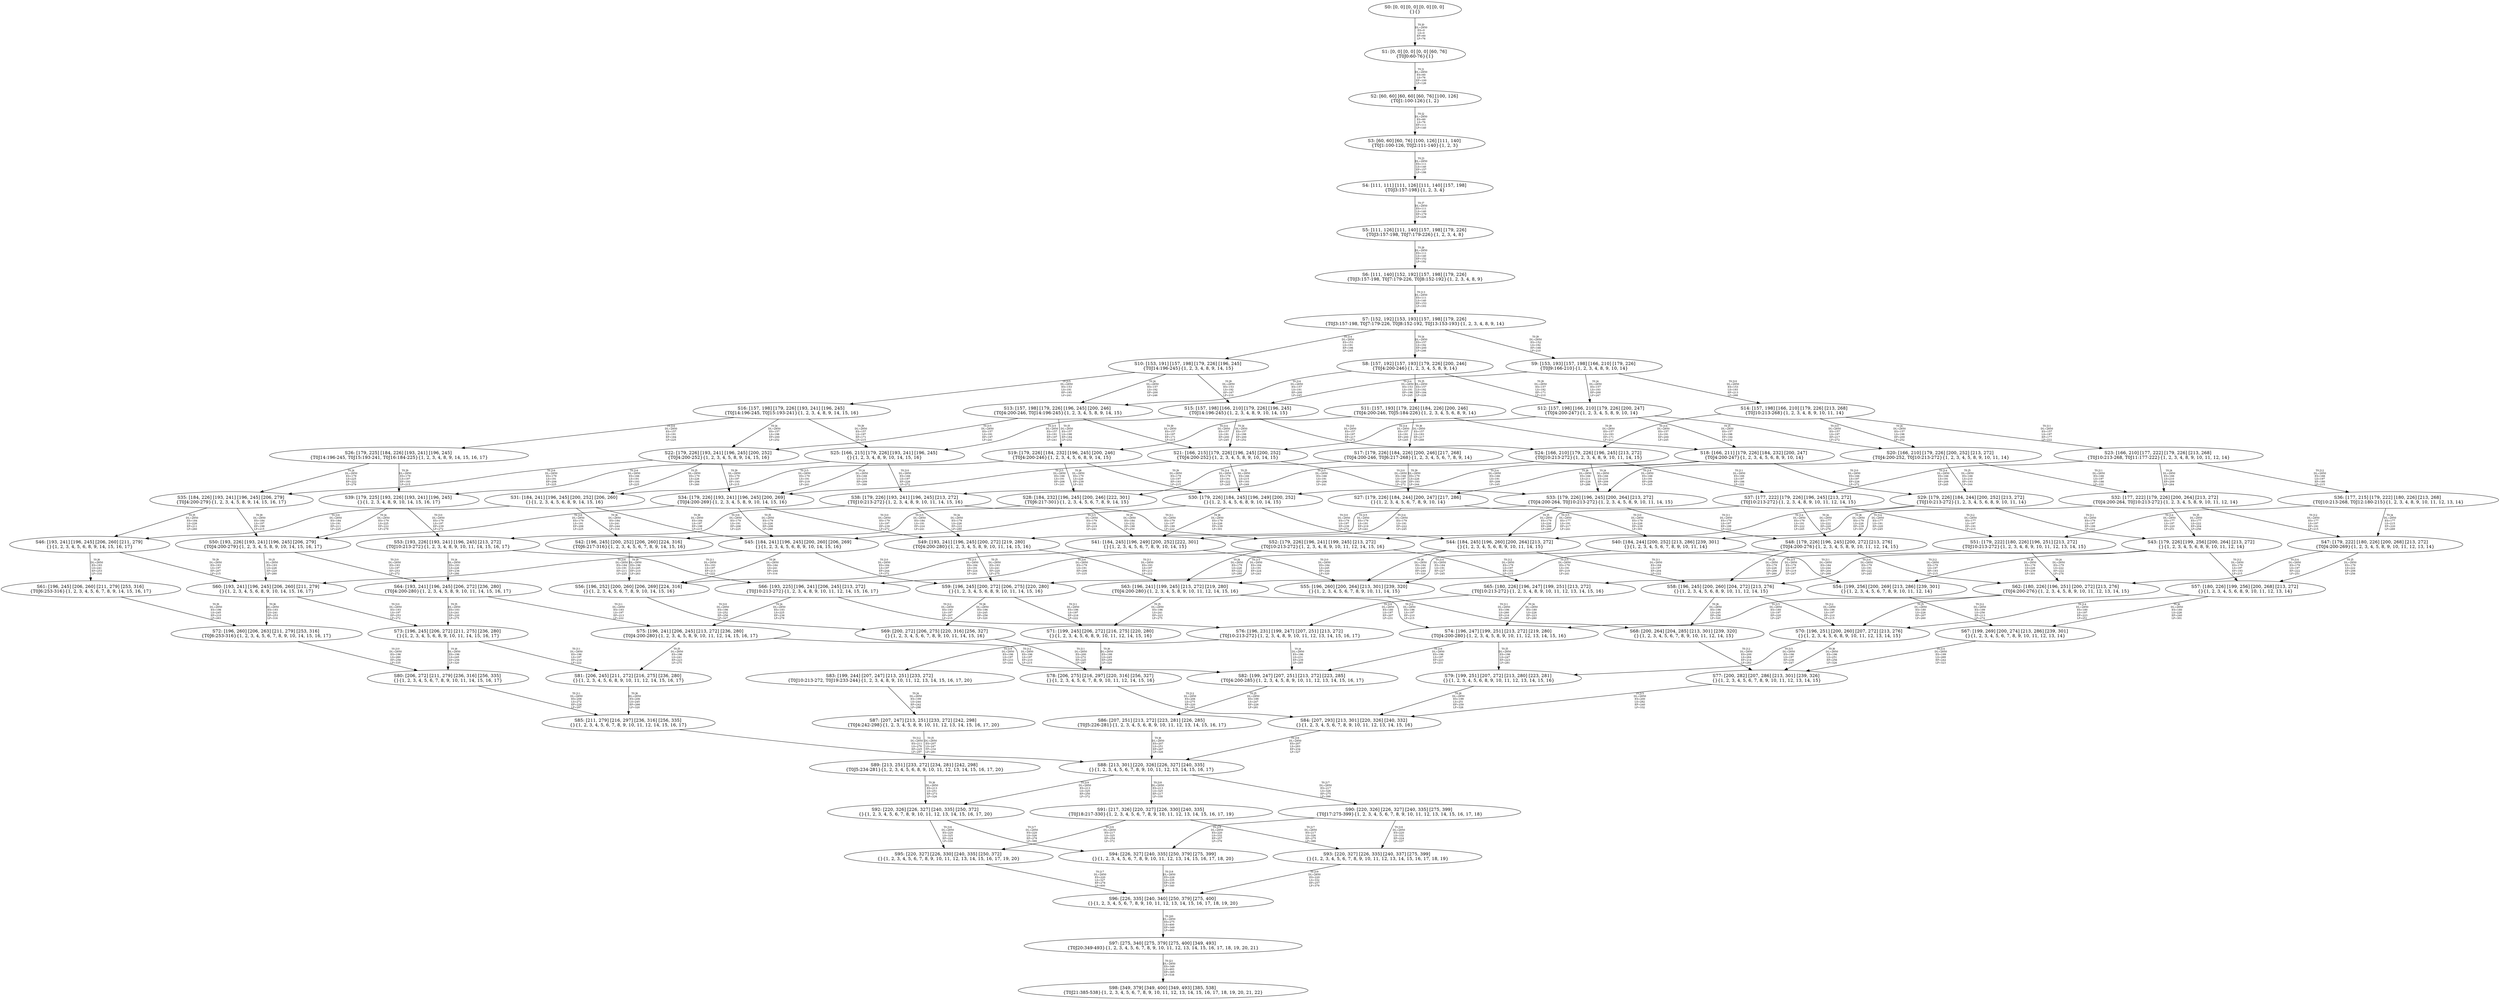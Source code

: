 digraph {
	S0[label="S0: [0, 0] [0, 0] [0, 0] [0, 0] \n{}{}"];
	S1[label="S1: [0, 0] [0, 0] [0, 0] [60, 76] \n{T0J0:60-76}{1}"];
	S2[label="S2: [60, 60] [60, 60] [60, 76] [100, 126] \n{T0J1:100-126}{1, 2}"];
	S3[label="S3: [60, 60] [60, 76] [100, 126] [111, 140] \n{T0J1:100-126, T0J2:111-140}{1, 2, 3}"];
	S4[label="S4: [111, 111] [111, 126] [111, 140] [157, 198] \n{T0J3:157-198}{1, 2, 3, 4}"];
	S5[label="S5: [111, 126] [111, 140] [157, 198] [179, 226] \n{T0J3:157-198, T0J7:179-226}{1, 2, 3, 4, 8}"];
	S6[label="S6: [111, 140] [152, 192] [157, 198] [179, 226] \n{T0J3:157-198, T0J7:179-226, T0J8:152-192}{1, 2, 3, 4, 8, 9}"];
	S7[label="S7: [152, 192] [153, 193] [157, 198] [179, 226] \n{T0J3:157-198, T0J7:179-226, T0J8:152-192, T0J13:153-193}{1, 2, 3, 4, 8, 9, 14}"];
	S8[label="S8: [157, 192] [157, 193] [179, 226] [200, 246] \n{T0J4:200-246}{1, 2, 3, 4, 5, 8, 9, 14}"];
	S9[label="S9: [153, 193] [157, 198] [166, 210] [179, 226] \n{T0J9:166-210}{1, 2, 3, 4, 8, 9, 10, 14}"];
	S10[label="S10: [153, 191] [157, 198] [179, 226] [196, 245] \n{T0J14:196-245}{1, 2, 3, 4, 8, 9, 14, 15}"];
	S11[label="S11: [157, 193] [179, 226] [184, 226] [200, 246] \n{T0J4:200-246, T0J5:184-226}{1, 2, 3, 4, 5, 6, 8, 9, 14}"];
	S12[label="S12: [157, 198] [166, 210] [179, 226] [200, 247] \n{T0J4:200-247}{1, 2, 3, 4, 5, 8, 9, 10, 14}"];
	S13[label="S13: [157, 198] [179, 226] [196, 245] [200, 246] \n{T0J4:200-246, T0J14:196-245}{1, 2, 3, 4, 5, 8, 9, 14, 15}"];
	S14[label="S14: [157, 198] [166, 210] [179, 226] [213, 268] \n{T0J10:213-268}{1, 2, 3, 4, 8, 9, 10, 11, 14}"];
	S15[label="S15: [157, 198] [166, 210] [179, 226] [196, 245] \n{T0J14:196-245}{1, 2, 3, 4, 8, 9, 10, 14, 15}"];
	S16[label="S16: [157, 198] [179, 226] [193, 241] [196, 245] \n{T0J14:196-245, T0J15:193-241}{1, 2, 3, 4, 8, 9, 14, 15, 16}"];
	S17[label="S17: [179, 226] [184, 226] [200, 246] [217, 268] \n{T0J4:200-246, T0J6:217-268}{1, 2, 3, 4, 5, 6, 7, 8, 9, 14}"];
	S18[label="S18: [166, 211] [179, 226] [184, 232] [200, 247] \n{T0J4:200-247}{1, 2, 3, 4, 5, 6, 8, 9, 10, 14}"];
	S19[label="S19: [179, 226] [184, 232] [196, 245] [200, 246] \n{T0J4:200-246}{1, 2, 3, 4, 5, 6, 8, 9, 14, 15}"];
	S20[label="S20: [166, 210] [179, 226] [200, 252] [213, 272] \n{T0J4:200-252, T0J10:213-272}{1, 2, 3, 4, 5, 8, 9, 10, 11, 14}"];
	S21[label="S21: [166, 215] [179, 226] [196, 245] [200, 252] \n{T0J4:200-252}{1, 2, 3, 4, 5, 8, 9, 10, 14, 15}"];
	S22[label="S22: [179, 226] [193, 241] [196, 245] [200, 252] \n{T0J4:200-252}{1, 2, 3, 4, 5, 8, 9, 14, 15, 16}"];
	S23[label="S23: [166, 210] [177, 222] [179, 226] [213, 268] \n{T0J10:213-268, T0J11:177-222}{1, 2, 3, 4, 8, 9, 10, 11, 12, 14}"];
	S24[label="S24: [166, 210] [179, 226] [196, 245] [213, 272] \n{T0J10:213-272}{1, 2, 3, 4, 8, 9, 10, 11, 14, 15}"];
	S25[label="S25: [166, 215] [179, 226] [193, 241] [196, 245] \n{}{1, 2, 3, 4, 8, 9, 10, 14, 15, 16}"];
	S26[label="S26: [179, 225] [184, 226] [193, 241] [196, 245] \n{T0J14:196-245, T0J15:193-241, T0J16:184-225}{1, 2, 3, 4, 8, 9, 14, 15, 16, 17}"];
	S27[label="S27: [179, 226] [184, 244] [200, 247] [217, 286] \n{}{1, 2, 3, 4, 5, 6, 7, 8, 9, 10, 14}"];
	S28[label="S28: [184, 232] [196, 245] [200, 246] [222, 301] \n{T0J6:217-301}{1, 2, 3, 4, 5, 6, 7, 8, 9, 14, 15}"];
	S29[label="S29: [179, 226] [184, 244] [200, 252] [213, 272] \n{T0J10:213-272}{1, 2, 3, 4, 5, 6, 8, 9, 10, 11, 14}"];
	S30[label="S30: [179, 226] [184, 245] [196, 249] [200, 252] \n{}{1, 2, 3, 4, 5, 6, 8, 9, 10, 14, 15}"];
	S31[label="S31: [184, 241] [196, 245] [200, 252] [206, 260] \n{}{1, 2, 3, 4, 5, 6, 8, 9, 14, 15, 16}"];
	S32[label="S32: [177, 222] [179, 226] [200, 264] [213, 272] \n{T0J4:200-264, T0J10:213-272}{1, 2, 3, 4, 5, 8, 9, 10, 11, 12, 14}"];
	S33[label="S33: [179, 226] [196, 245] [200, 264] [213, 272] \n{T0J4:200-264, T0J10:213-272}{1, 2, 3, 4, 5, 8, 9, 10, 11, 14, 15}"];
	S34[label="S34: [179, 226] [193, 241] [196, 245] [200, 269] \n{T0J4:200-269}{1, 2, 3, 4, 5, 8, 9, 10, 14, 15, 16}"];
	S35[label="S35: [184, 226] [193, 241] [196, 245] [206, 279] \n{T0J4:200-279}{1, 2, 3, 4, 5, 8, 9, 14, 15, 16, 17}"];
	S36[label="S36: [177, 215] [179, 222] [180, 226] [213, 268] \n{T0J10:213-268, T0J12:180-215}{1, 2, 3, 4, 8, 9, 10, 11, 12, 13, 14}"];
	S37[label="S37: [177, 222] [179, 226] [196, 245] [213, 272] \n{T0J10:213-272}{1, 2, 3, 4, 8, 9, 10, 11, 12, 14, 15}"];
	S38[label="S38: [179, 226] [193, 241] [196, 245] [213, 272] \n{T0J10:213-272}{1, 2, 3, 4, 8, 9, 10, 11, 14, 15, 16}"];
	S39[label="S39: [179, 225] [193, 226] [193, 241] [196, 245] \n{}{1, 2, 3, 4, 8, 9, 10, 14, 15, 16, 17}"];
	S40[label="S40: [184, 244] [200, 252] [213, 286] [239, 301] \n{}{1, 2, 3, 4, 5, 6, 7, 8, 9, 10, 11, 14}"];
	S41[label="S41: [184, 245] [196, 249] [200, 252] [222, 301] \n{}{1, 2, 3, 4, 5, 6, 7, 8, 9, 10, 14, 15}"];
	S42[label="S42: [196, 245] [200, 252] [206, 260] [224, 316] \n{T0J6:217-316}{1, 2, 3, 4, 5, 6, 7, 8, 9, 14, 15, 16}"];
	S43[label="S43: [179, 226] [199, 256] [200, 264] [213, 272] \n{}{1, 2, 3, 4, 5, 6, 8, 9, 10, 11, 12, 14}"];
	S44[label="S44: [184, 245] [196, 260] [200, 264] [213, 272] \n{}{1, 2, 3, 4, 5, 6, 8, 9, 10, 11, 14, 15}"];
	S45[label="S45: [184, 241] [196, 245] [200, 260] [206, 269] \n{}{1, 2, 3, 4, 5, 6, 8, 9, 10, 14, 15, 16}"];
	S46[label="S46: [193, 241] [196, 245] [206, 260] [211, 279] \n{}{1, 2, 3, 4, 5, 6, 8, 9, 14, 15, 16, 17}"];
	S47[label="S47: [179, 222] [180, 226] [200, 268] [213, 272] \n{T0J4:200-269}{1, 2, 3, 4, 5, 8, 9, 10, 11, 12, 13, 14}"];
	S48[label="S48: [179, 226] [196, 245] [200, 272] [213, 276] \n{T0J4:200-276}{1, 2, 3, 4, 5, 8, 9, 10, 11, 12, 14, 15}"];
	S49[label="S49: [193, 241] [196, 245] [200, 272] [219, 280] \n{T0J4:200-280}{1, 2, 3, 4, 5, 8, 9, 10, 11, 14, 15, 16}"];
	S50[label="S50: [193, 226] [193, 241] [196, 245] [206, 279] \n{T0J4:200-279}{1, 2, 3, 4, 5, 8, 9, 10, 14, 15, 16, 17}"];
	S51[label="S51: [179, 222] [180, 226] [196, 251] [213, 272] \n{T0J10:213-272}{1, 2, 3, 4, 8, 9, 10, 11, 12, 13, 14, 15}"];
	S52[label="S52: [179, 226] [196, 241] [199, 245] [213, 272] \n{T0J10:213-272}{1, 2, 3, 4, 8, 9, 10, 11, 12, 14, 15, 16}"];
	S53[label="S53: [193, 226] [193, 241] [196, 245] [213, 272] \n{T0J10:213-272}{1, 2, 3, 4, 8, 9, 10, 11, 14, 15, 16, 17}"];
	S54[label="S54: [199, 256] [200, 269] [213, 286] [239, 301] \n{}{1, 2, 3, 4, 5, 6, 7, 8, 9, 10, 11, 12, 14}"];
	S55[label="S55: [196, 260] [200, 264] [213, 301] [239, 320] \n{}{1, 2, 3, 4, 5, 6, 7, 8, 9, 10, 11, 14, 15}"];
	S56[label="S56: [196, 252] [200, 260] [206, 269] [224, 316] \n{}{1, 2, 3, 4, 5, 6, 7, 8, 9, 10, 14, 15, 16}"];
	S57[label="S57: [180, 226] [199, 256] [200, 268] [213, 272] \n{}{1, 2, 3, 4, 5, 6, 8, 9, 10, 11, 12, 13, 14}"];
	S58[label="S58: [196, 245] [200, 260] [204, 272] [213, 276] \n{}{1, 2, 3, 4, 5, 6, 8, 9, 10, 11, 12, 14, 15}"];
	S59[label="S59: [196, 245] [200, 272] [206, 275] [220, 280] \n{}{1, 2, 3, 4, 5, 6, 8, 9, 10, 11, 14, 15, 16}"];
	S60[label="S60: [193, 241] [196, 245] [206, 260] [211, 279] \n{}{1, 2, 3, 4, 5, 6, 8, 9, 10, 14, 15, 16, 17}"];
	S61[label="S61: [196, 245] [206, 260] [211, 279] [253, 316] \n{T0J6:253-316}{1, 2, 3, 4, 5, 6, 7, 8, 9, 14, 15, 16, 17}"];
	S62[label="S62: [180, 226] [196, 251] [200, 272] [213, 276] \n{T0J4:200-276}{1, 2, 3, 4, 5, 8, 9, 10, 11, 12, 13, 14, 15}"];
	S63[label="S63: [196, 241] [199, 245] [213, 272] [219, 280] \n{T0J4:200-280}{1, 2, 3, 4, 5, 8, 9, 10, 11, 12, 14, 15, 16}"];
	S64[label="S64: [193, 241] [196, 245] [206, 272] [236, 280] \n{T0J4:200-280}{1, 2, 3, 4, 5, 8, 9, 10, 11, 14, 15, 16, 17}"];
	S65[label="S65: [180, 226] [196, 247] [199, 251] [213, 272] \n{T0J10:213-272}{1, 2, 3, 4, 8, 9, 10, 11, 12, 13, 14, 15, 16}"];
	S66[label="S66: [193, 225] [196, 241] [206, 245] [213, 272] \n{T0J10:213-272}{1, 2, 3, 4, 8, 9, 10, 11, 12, 14, 15, 16, 17}"];
	S67[label="S67: [199, 269] [200, 274] [213, 286] [239, 301] \n{}{1, 2, 3, 4, 5, 6, 7, 8, 9, 10, 11, 12, 13, 14}"];
	S68[label="S68: [200, 264] [204, 285] [213, 301] [239, 320] \n{}{1, 2, 3, 4, 5, 6, 7, 8, 9, 10, 11, 12, 14, 15}"];
	S69[label="S69: [200, 272] [206, 275] [220, 316] [256, 327] \n{}{1, 2, 3, 4, 5, 6, 7, 8, 9, 10, 11, 14, 15, 16}"];
	S70[label="S70: [196, 251] [200, 260] [207, 272] [213, 276] \n{}{1, 2, 3, 4, 5, 6, 8, 9, 10, 11, 12, 13, 14, 15}"];
	S71[label="S71: [199, 245] [206, 272] [216, 275] [220, 280] \n{}{1, 2, 3, 4, 5, 6, 8, 9, 10, 11, 12, 14, 15, 16}"];
	S72[label="S72: [196, 260] [206, 263] [211, 279] [253, 316] \n{T0J6:253-316}{1, 2, 3, 4, 5, 6, 7, 8, 9, 10, 14, 15, 16, 17}"];
	S73[label="S73: [196, 245] [206, 272] [211, 275] [236, 280] \n{}{1, 2, 3, 4, 5, 6, 8, 9, 10, 11, 14, 15, 16, 17}"];
	S74[label="S74: [196, 247] [199, 251] [213, 272] [219, 280] \n{T0J4:200-280}{1, 2, 3, 4, 5, 8, 9, 10, 11, 12, 13, 14, 15, 16}"];
	S75[label="S75: [196, 241] [206, 245] [213, 272] [236, 280] \n{T0J4:200-280}{1, 2, 3, 4, 5, 8, 9, 10, 11, 12, 14, 15, 16, 17}"];
	S76[label="S76: [196, 231] [199, 247] [207, 251] [213, 272] \n{T0J10:213-272}{1, 2, 3, 4, 8, 9, 10, 11, 12, 13, 14, 15, 16, 17}"];
	S77[label="S77: [200, 282] [207, 286] [213, 301] [239, 326] \n{}{1, 2, 3, 4, 5, 6, 7, 8, 9, 10, 11, 12, 13, 14, 15}"];
	S78[label="S78: [206, 275] [216, 297] [220, 316] [256, 327] \n{}{1, 2, 3, 4, 5, 6, 7, 8, 9, 10, 11, 12, 14, 15, 16}"];
	S79[label="S79: [199, 251] [207, 272] [213, 280] [223, 281] \n{}{1, 2, 3, 4, 5, 6, 8, 9, 10, 11, 12, 13, 14, 15, 16}"];
	S80[label="S80: [206, 272] [211, 279] [236, 316] [256, 335] \n{}{1, 2, 3, 4, 5, 6, 7, 8, 9, 10, 11, 14, 15, 16, 17}"];
	S81[label="S81: [206, 245] [211, 272] [216, 275] [236, 280] \n{}{1, 2, 3, 4, 5, 6, 8, 9, 10, 11, 12, 14, 15, 16, 17}"];
	S82[label="S82: [199, 247] [207, 251] [213, 272] [223, 285] \n{T0J4:200-285}{1, 2, 3, 4, 5, 8, 9, 10, 11, 12, 13, 14, 15, 16, 17}"];
	S83[label="S83: [199, 244] [207, 247] [213, 251] [233, 272] \n{T0J10:213-272, T0J19:233-244}{1, 2, 3, 4, 8, 9, 10, 11, 12, 13, 14, 15, 16, 17, 20}"];
	S84[label="S84: [207, 293] [213, 301] [220, 326] [240, 332] \n{}{1, 2, 3, 4, 5, 6, 7, 8, 9, 10, 11, 12, 13, 14, 15, 16}"];
	S85[label="S85: [211, 279] [216, 297] [236, 316] [256, 335] \n{}{1, 2, 3, 4, 5, 6, 7, 8, 9, 10, 11, 12, 14, 15, 16, 17}"];
	S86[label="S86: [207, 251] [213, 272] [223, 281] [226, 285] \n{T0J5:226-281}{1, 2, 3, 4, 5, 6, 8, 9, 10, 11, 12, 13, 14, 15, 16, 17}"];
	S87[label="S87: [207, 247] [213, 251] [233, 272] [242, 298] \n{T0J4:242-298}{1, 2, 3, 4, 5, 8, 9, 10, 11, 12, 13, 14, 15, 16, 17, 20}"];
	S88[label="S88: [213, 301] [220, 326] [226, 327] [240, 335] \n{}{1, 2, 3, 4, 5, 6, 7, 8, 9, 10, 11, 12, 13, 14, 15, 16, 17}"];
	S89[label="S89: [213, 251] [233, 272] [234, 281] [242, 298] \n{T0J5:234-281}{1, 2, 3, 4, 5, 6, 8, 9, 10, 11, 12, 13, 14, 15, 16, 17, 20}"];
	S90[label="S90: [220, 326] [226, 327] [240, 335] [275, 399] \n{T0J17:275-399}{1, 2, 3, 4, 5, 6, 7, 8, 9, 10, 11, 12, 13, 14, 15, 16, 17, 18}"];
	S91[label="S91: [217, 326] [220, 327] [226, 330] [240, 335] \n{T0J18:217-330}{1, 2, 3, 4, 5, 6, 7, 8, 9, 10, 11, 12, 13, 14, 15, 16, 17, 19}"];
	S92[label="S92: [220, 326] [226, 327] [240, 335] [250, 372] \n{}{1, 2, 3, 4, 5, 6, 7, 8, 9, 10, 11, 12, 13, 14, 15, 16, 17, 20}"];
	S93[label="S93: [220, 327] [226, 335] [240, 337] [275, 399] \n{}{1, 2, 3, 4, 5, 6, 7, 8, 9, 10, 11, 12, 13, 14, 15, 16, 17, 18, 19}"];
	S94[label="S94: [226, 327] [240, 335] [250, 379] [275, 399] \n{}{1, 2, 3, 4, 5, 6, 7, 8, 9, 10, 11, 12, 13, 14, 15, 16, 17, 18, 20}"];
	S95[label="S95: [220, 327] [226, 330] [240, 335] [250, 372] \n{}{1, 2, 3, 4, 5, 6, 7, 8, 9, 10, 11, 12, 13, 14, 15, 16, 17, 19, 20}"];
	S96[label="S96: [226, 335] [240, 340] [250, 379] [275, 400] \n{}{1, 2, 3, 4, 5, 6, 7, 8, 9, 10, 11, 12, 13, 14, 15, 16, 17, 18, 19, 20}"];
	S97[label="S97: [275, 340] [275, 379] [275, 400] [349, 493] \n{T0J20:349-493}{1, 2, 3, 4, 5, 6, 7, 8, 9, 10, 11, 12, 13, 14, 15, 16, 17, 18, 19, 20, 21}"];
	S98[label="S98: [349, 379] [349, 400] [349, 493] [385, 538] \n{T0J21:385-538}{1, 2, 3, 4, 5, 6, 7, 8, 9, 10, 11, 12, 13, 14, 15, 16, 17, 18, 19, 20, 21, 22}"];
	S0 -> S1[label="T0 J0\nDL=2850\nES=0\nLS=0\nEF=60\nLF=76",fontsize=8];
	S1 -> S2[label="T0 J1\nDL=2850\nES=60\nLS=76\nEF=100\nLF=126",fontsize=8];
	S2 -> S3[label="T0 J2\nDL=2850\nES=60\nLS=76\nEF=111\nLF=140",fontsize=8];
	S3 -> S4[label="T0 J3\nDL=2850\nES=111\nLS=140\nEF=157\nLF=198",fontsize=8];
	S4 -> S5[label="T0 J7\nDL=2850\nES=111\nLS=140\nEF=179\nLF=226",fontsize=8];
	S5 -> S6[label="T0 J8\nDL=2850\nES=111\nLS=140\nEF=152\nLF=192",fontsize=8];
	S6 -> S7[label="T0 J13\nDL=2850\nES=111\nLS=140\nEF=153\nLF=193",fontsize=8];
	S7 -> S8[label="T0 J4\nDL=2850\nES=157\nLS=192\nEF=200\nLF=246",fontsize=8];
	S7 -> S9[label="T0 J9\nDL=2850\nES=152\nLS=192\nEF=166\nLF=210",fontsize=8];
	S7 -> S10[label="T0 J14\nDL=2850\nES=153\nLS=191\nEF=196\nLF=245",fontsize=8];
	S8 -> S11[label="T0 J5\nDL=2850\nES=157\nLS=192\nEF=184\nLF=226",fontsize=8];
	S8 -> S12[label="T0 J9\nDL=2850\nES=157\nLS=192\nEF=171\nLF=210",fontsize=8];
	S8 -> S13[label="T0 J14\nDL=2850\nES=157\nLS=191\nEF=200\nLF=245",fontsize=8];
	S9 -> S12[label="T0 J4\nDL=2850\nES=157\nLS=193\nEF=200\nLF=247",fontsize=8];
	S9 -> S14[label="T0 J10\nDL=2850\nES=153\nLS=193\nEF=213\nLF=268",fontsize=8];
	S9 -> S15[label="T0 J14\nDL=2850\nES=153\nLS=191\nEF=196\nLF=245",fontsize=8];
	S10 -> S13[label="T0 J4\nDL=2850\nES=157\nLS=192\nEF=200\nLF=246",fontsize=8];
	S10 -> S15[label="T0 J9\nDL=2850\nES=153\nLS=192\nEF=167\nLF=210",fontsize=8];
	S10 -> S16[label="T0 J15\nDL=2850\nES=153\nLS=191\nEF=193\nLF=241",fontsize=8];
	S11 -> S17[label="T0 J6\nDL=2850\nES=157\nLS=193\nEF=217\nLF=268",fontsize=8];
	S11 -> S18[label="T0 J9\nDL=2850\nES=157\nLS=193\nEF=171\nLF=211",fontsize=8];
	S11 -> S19[label="T0 J14\nDL=2850\nES=157\nLS=191\nEF=200\nLF=245",fontsize=8];
	S12 -> S18[label="T0 J5\nDL=2850\nES=157\nLS=198\nEF=184\nLF=232",fontsize=8];
	S12 -> S20[label="T0 J10\nDL=2850\nES=157\nLS=197\nEF=217\nLF=272",fontsize=8];
	S12 -> S21[label="T0 J14\nDL=2850\nES=157\nLS=191\nEF=200\nLF=245",fontsize=8];
	S13 -> S19[label="T0 J5\nDL=2850\nES=157\nLS=198\nEF=184\nLF=232",fontsize=8];
	S13 -> S21[label="T0 J9\nDL=2850\nES=157\nLS=197\nEF=171\nLF=215",fontsize=8];
	S13 -> S22[label="T0 J15\nDL=2850\nES=157\nLS=191\nEF=197\nLF=241",fontsize=8];
	S14 -> S20[label="T0 J4\nDL=2850\nES=157\nLS=198\nEF=200\nLF=252",fontsize=8];
	S14 -> S23[label="T0 J11\nDL=2850\nES=157\nLS=197\nEF=177\nLF=222",fontsize=8];
	S14 -> S24[label="T0 J14\nDL=2850\nES=157\nLS=191\nEF=200\nLF=245",fontsize=8];
	S15 -> S21[label="T0 J4\nDL=2850\nES=157\nLS=198\nEF=200\nLF=252",fontsize=8];
	S15 -> S24[label="T0 J10\nDL=2850\nES=157\nLS=197\nEF=217\nLF=272",fontsize=8];
	S15 -> S25[label="T0 J15\nDL=2850\nES=157\nLS=191\nEF=197\nLF=241",fontsize=8];
	S16 -> S22[label="T0 J4\nDL=2850\nES=157\nLS=198\nEF=200\nLF=252",fontsize=8];
	S16 -> S25[label="T0 J9\nDL=2850\nES=157\nLS=197\nEF=171\nLF=215",fontsize=8];
	S16 -> S26[label="T0 J16\nDL=2850\nES=157\nLS=191\nEF=184\nLF=225",fontsize=8];
	S17 -> S27[label="T0 J9\nDL=2850\nES=179\nLS=226\nEF=193\nLF=244",fontsize=8];
	S17 -> S28[label="T0 J14\nDL=2850\nES=179\nLS=191\nEF=222\nLF=245",fontsize=8];
	S18 -> S27[label="T0 J6\nDL=2850\nES=166\nLS=211\nEF=226\nLF=286",fontsize=8];
	S18 -> S29[label="T0 J10\nDL=2850\nES=166\nLS=197\nEF=226\nLF=272",fontsize=8];
	S18 -> S30[label="T0 J14\nDL=2850\nES=166\nLS=191\nEF=209\nLF=245",fontsize=8];
	S19 -> S28[label="T0 J6\nDL=2850\nES=179\nLS=226\nEF=239\nLF=301",fontsize=8];
	S19 -> S30[label="T0 J9\nDL=2850\nES=179\nLS=197\nEF=193\nLF=215",fontsize=8];
	S19 -> S31[label="T0 J15\nDL=2850\nES=179\nLS=191\nEF=219\nLF=241",fontsize=8];
	S20 -> S29[label="T0 J5\nDL=2850\nES=166\nLS=210\nEF=193\nLF=244",fontsize=8];
	S20 -> S32[label="T0 J11\nDL=2850\nES=166\nLS=197\nEF=186\nLF=222",fontsize=8];
	S20 -> S33[label="T0 J14\nDL=2850\nES=166\nLS=191\nEF=209\nLF=245",fontsize=8];
	S21 -> S30[label="T0 J5\nDL=2850\nES=166\nLS=215\nEF=193\nLF=249",fontsize=8];
	S21 -> S33[label="T0 J10\nDL=2850\nES=166\nLS=197\nEF=226\nLF=272",fontsize=8];
	S21 -> S34[label="T0 J15\nDL=2850\nES=166\nLS=191\nEF=206\nLF=241",fontsize=8];
	S22 -> S31[label="T0 J5\nDL=2850\nES=179\nLS=226\nEF=206\nLF=260",fontsize=8];
	S22 -> S34[label="T0 J9\nDL=2850\nES=179\nLS=197\nEF=193\nLF=215",fontsize=8];
	S22 -> S35[label="T0 J16\nDL=2850\nES=179\nLS=191\nEF=206\nLF=225",fontsize=8];
	S23 -> S32[label="T0 J4\nDL=2850\nES=166\nLS=210\nEF=209\nLF=264",fontsize=8];
	S23 -> S36[label="T0 J12\nDL=2850\nES=166\nLS=197\nEF=180\nLF=215",fontsize=8];
	S23 -> S37[label="T0 J14\nDL=2850\nES=166\nLS=191\nEF=209\nLF=245",fontsize=8];
	S24 -> S33[label="T0 J4\nDL=2850\nES=166\nLS=210\nEF=209\nLF=264",fontsize=8];
	S24 -> S37[label="T0 J11\nDL=2850\nES=166\nLS=197\nEF=186\nLF=222",fontsize=8];
	S24 -> S38[label="T0 J15\nDL=2850\nES=166\nLS=191\nEF=206\nLF=241",fontsize=8];
	S25 -> S34[label="T0 J4\nDL=2850\nES=166\nLS=215\nEF=209\nLF=269",fontsize=8];
	S25 -> S38[label="T0 J10\nDL=2850\nES=166\nLS=197\nEF=226\nLF=272",fontsize=8];
	S25 -> S39[label="T0 J16\nDL=2850\nES=166\nLS=191\nEF=193\nLF=225",fontsize=8];
	S26 -> S35[label="T0 J4\nDL=2850\nES=179\nLS=225\nEF=222\nLF=279",fontsize=8];
	S26 -> S39[label="T0 J9\nDL=2850\nES=179\nLS=197\nEF=193\nLF=215",fontsize=8];
	S27 -> S40[label="T0 J10\nDL=2850\nES=179\nLS=226\nEF=239\nLF=301",fontsize=8];
	S27 -> S41[label="T0 J14\nDL=2850\nES=179\nLS=191\nEF=222\nLF=245",fontsize=8];
	S28 -> S41[label="T0 J9\nDL=2850\nES=184\nLS=232\nEF=198\nLF=250",fontsize=8];
	S28 -> S42[label="T0 J15\nDL=2850\nES=184\nLS=191\nEF=224\nLF=241",fontsize=8];
	S29 -> S40[label="T0 J6\nDL=2850\nES=179\nLS=226\nEF=239\nLF=301",fontsize=8];
	S29 -> S43[label="T0 J11\nDL=2850\nES=179\nLS=197\nEF=199\nLF=222",fontsize=8];
	S29 -> S44[label="T0 J14\nDL=2850\nES=179\nLS=191\nEF=222\nLF=245",fontsize=8];
	S30 -> S41[label="T0 J6\nDL=2850\nES=179\nLS=226\nEF=239\nLF=301",fontsize=8];
	S30 -> S44[label="T0 J10\nDL=2850\nES=179\nLS=197\nEF=239\nLF=272",fontsize=8];
	S30 -> S45[label="T0 J15\nDL=2850\nES=179\nLS=191\nEF=219\nLF=241",fontsize=8];
	S31 -> S42[label="T0 J6\nDL=2850\nES=184\nLS=241\nEF=244\nLF=316",fontsize=8];
	S31 -> S45[label="T0 J9\nDL=2850\nES=184\nLS=197\nEF=198\nLF=215",fontsize=8];
	S31 -> S46[label="T0 J16\nDL=2850\nES=184\nLS=191\nEF=211\nLF=225",fontsize=8];
	S32 -> S43[label="T0 J5\nDL=2850\nES=177\nLS=222\nEF=204\nLF=256",fontsize=8];
	S32 -> S47[label="T0 J12\nDL=2850\nES=177\nLS=197\nEF=191\nLF=215",fontsize=8];
	S32 -> S48[label="T0 J14\nDL=2850\nES=177\nLS=191\nEF=220\nLF=245",fontsize=8];
	S33 -> S44[label="T0 J5\nDL=2850\nES=179\nLS=226\nEF=206\nLF=260",fontsize=8];
	S33 -> S48[label="T0 J11\nDL=2850\nES=179\nLS=197\nEF=199\nLF=222",fontsize=8];
	S33 -> S49[label="T0 J15\nDL=2850\nES=179\nLS=191\nEF=219\nLF=241",fontsize=8];
	S34 -> S45[label="T0 J5\nDL=2850\nES=179\nLS=226\nEF=206\nLF=260",fontsize=8];
	S34 -> S49[label="T0 J10\nDL=2850\nES=179\nLS=197\nEF=239\nLF=272",fontsize=8];
	S34 -> S50[label="T0 J16\nDL=2850\nES=179\nLS=191\nEF=206\nLF=225",fontsize=8];
	S35 -> S46[label="T0 J5\nDL=2850\nES=184\nLS=226\nEF=211\nLF=260",fontsize=8];
	S35 -> S50[label="T0 J9\nDL=2850\nES=184\nLS=197\nEF=198\nLF=215",fontsize=8];
	S36 -> S47[label="T0 J4\nDL=2850\nES=177\nLS=215\nEF=220\nLF=269",fontsize=8];
	S36 -> S51[label="T0 J14\nDL=2850\nES=177\nLS=197\nEF=220\nLF=251",fontsize=8];
	S37 -> S48[label="T0 J4\nDL=2850\nES=177\nLS=222\nEF=220\nLF=276",fontsize=8];
	S37 -> S51[label="T0 J12\nDL=2850\nES=177\nLS=197\nEF=191\nLF=215",fontsize=8];
	S37 -> S52[label="T0 J15\nDL=2850\nES=177\nLS=191\nEF=217\nLF=241",fontsize=8];
	S38 -> S49[label="T0 J4\nDL=2850\nES=179\nLS=226\nEF=222\nLF=280",fontsize=8];
	S38 -> S52[label="T0 J11\nDL=2850\nES=179\nLS=197\nEF=199\nLF=222",fontsize=8];
	S38 -> S53[label="T0 J16\nDL=2850\nES=179\nLS=191\nEF=206\nLF=225",fontsize=8];
	S39 -> S50[label="T0 J4\nDL=2850\nES=179\nLS=225\nEF=222\nLF=279",fontsize=8];
	S39 -> S53[label="T0 J10\nDL=2850\nES=179\nLS=197\nEF=239\nLF=272",fontsize=8];
	S40 -> S54[label="T0 J11\nDL=2850\nES=184\nLS=244\nEF=204\nLF=269",fontsize=8];
	S40 -> S55[label="T0 J14\nDL=2850\nES=184\nLS=191\nEF=227\nLF=245",fontsize=8];
	S41 -> S55[label="T0 J10\nDL=2850\nES=184\nLS=245\nEF=244\nLF=320",fontsize=8];
	S41 -> S56[label="T0 J15\nDL=2850\nES=184\nLS=191\nEF=224\nLF=241",fontsize=8];
	S42 -> S56[label="T0 J9\nDL=2850\nES=196\nLS=245\nEF=210\nLF=263",fontsize=8];
	S43 -> S54[label="T0 J6\nDL=2850\nES=179\nLS=226\nEF=239\nLF=301",fontsize=8];
	S43 -> S57[label="T0 J12\nDL=2850\nES=179\nLS=197\nEF=193\nLF=215",fontsize=8];
	S43 -> S58[label="T0 J14\nDL=2850\nES=179\nLS=191\nEF=222\nLF=245",fontsize=8];
	S44 -> S55[label="T0 J6\nDL=2850\nES=184\nLS=245\nEF=244\nLF=320",fontsize=8];
	S44 -> S58[label="T0 J11\nDL=2850\nES=184\nLS=197\nEF=204\nLF=222",fontsize=8];
	S44 -> S59[label="T0 J15\nDL=2850\nES=184\nLS=191\nEF=224\nLF=241",fontsize=8];
	S45 -> S56[label="T0 J6\nDL=2850\nES=184\nLS=241\nEF=244\nLF=316",fontsize=8];
	S45 -> S59[label="T0 J10\nDL=2850\nES=184\nLS=197\nEF=244\nLF=272",fontsize=8];
	S45 -> S60[label="T0 J16\nDL=2850\nES=184\nLS=191\nEF=211\nLF=225",fontsize=8];
	S46 -> S61[label="T0 J6\nDL=2850\nES=193\nLS=241\nEF=253\nLF=316",fontsize=8];
	S46 -> S60[label="T0 J9\nDL=2850\nES=193\nLS=197\nEF=207\nLF=215",fontsize=8];
	S47 -> S57[label="T0 J5\nDL=2850\nES=179\nLS=222\nEF=206\nLF=256",fontsize=8];
	S47 -> S62[label="T0 J14\nDL=2850\nES=179\nLS=197\nEF=222\nLF=251",fontsize=8];
	S48 -> S58[label="T0 J5\nDL=2850\nES=179\nLS=226\nEF=206\nLF=260",fontsize=8];
	S48 -> S62[label="T0 J12\nDL=2850\nES=179\nLS=197\nEF=193\nLF=215",fontsize=8];
	S48 -> S63[label="T0 J15\nDL=2850\nES=179\nLS=191\nEF=219\nLF=241",fontsize=8];
	S49 -> S59[label="T0 J5\nDL=2850\nES=193\nLS=241\nEF=220\nLF=275",fontsize=8];
	S49 -> S63[label="T0 J11\nDL=2850\nES=193\nLS=197\nEF=213\nLF=222",fontsize=8];
	S50 -> S60[label="T0 J5\nDL=2850\nES=193\nLS=226\nEF=220\nLF=260",fontsize=8];
	S50 -> S64[label="T0 J10\nDL=2850\nES=193\nLS=197\nEF=253\nLF=272",fontsize=8];
	S51 -> S62[label="T0 J4\nDL=2850\nES=179\nLS=222\nEF=222\nLF=276",fontsize=8];
	S51 -> S65[label="T0 J15\nDL=2850\nES=179\nLS=197\nEF=219\nLF=247",fontsize=8];
	S52 -> S63[label="T0 J4\nDL=2850\nES=179\nLS=226\nEF=222\nLF=280",fontsize=8];
	S52 -> S65[label="T0 J12\nDL=2850\nES=179\nLS=197\nEF=193\nLF=215",fontsize=8];
	S52 -> S66[label="T0 J16\nDL=2850\nES=179\nLS=191\nEF=206\nLF=225",fontsize=8];
	S53 -> S64[label="T0 J4\nDL=2850\nES=193\nLS=226\nEF=236\nLF=280",fontsize=8];
	S53 -> S66[label="T0 J11\nDL=2850\nES=193\nLS=197\nEF=213\nLF=222",fontsize=8];
	S54 -> S67[label="T0 J12\nDL=2850\nES=199\nLS=256\nEF=213\nLF=274",fontsize=8];
	S55 -> S68[label="T0 J11\nDL=2850\nES=196\nLS=260\nEF=216\nLF=285",fontsize=8];
	S56 -> S69[label="T0 J10\nDL=2850\nES=196\nLS=252\nEF=256\nLF=327",fontsize=8];
	S57 -> S67[label="T0 J6\nDL=2850\nES=180\nLS=226\nEF=240\nLF=301",fontsize=8];
	S57 -> S70[label="T0 J14\nDL=2850\nES=180\nLS=197\nEF=223\nLF=251",fontsize=8];
	S58 -> S68[label="T0 J6\nDL=2850\nES=196\nLS=245\nEF=256\nLF=320",fontsize=8];
	S58 -> S70[label="T0 J12\nDL=2850\nES=196\nLS=197\nEF=210\nLF=215",fontsize=8];
	S59 -> S69[label="T0 J6\nDL=2850\nES=196\nLS=245\nEF=256\nLF=320",fontsize=8];
	S59 -> S71[label="T0 J11\nDL=2850\nES=196\nLS=197\nEF=216\nLF=222",fontsize=8];
	S60 -> S72[label="T0 J6\nDL=2850\nES=193\nLS=241\nEF=253\nLF=316",fontsize=8];
	S60 -> S73[label="T0 J10\nDL=2850\nES=193\nLS=197\nEF=253\nLF=272",fontsize=8];
	S61 -> S72[label="T0 J9\nDL=2850\nES=196\nLS=245\nEF=210\nLF=263",fontsize=8];
	S62 -> S70[label="T0 J5\nDL=2850\nES=180\nLS=226\nEF=207\nLF=260",fontsize=8];
	S62 -> S74[label="T0 J15\nDL=2850\nES=180\nLS=197\nEF=220\nLF=247",fontsize=8];
	S63 -> S71[label="T0 J5\nDL=2850\nES=196\nLS=241\nEF=223\nLF=275",fontsize=8];
	S63 -> S74[label="T0 J12\nDL=2850\nES=196\nLS=197\nEF=210\nLF=215",fontsize=8];
	S64 -> S73[label="T0 J5\nDL=2850\nES=193\nLS=241\nEF=220\nLF=275",fontsize=8];
	S64 -> S75[label="T0 J11\nDL=2850\nES=193\nLS=197\nEF=213\nLF=222",fontsize=8];
	S65 -> S74[label="T0 J4\nDL=2850\nES=180\nLS=226\nEF=223\nLF=280",fontsize=8];
	S65 -> S76[label="T0 J16\nDL=2850\nES=180\nLS=197\nEF=207\nLF=231",fontsize=8];
	S66 -> S75[label="T0 J4\nDL=2850\nES=193\nLS=225\nEF=236\nLF=279",fontsize=8];
	S66 -> S76[label="T0 J12\nDL=2850\nES=193\nLS=197\nEF=207\nLF=215",fontsize=8];
	S67 -> S77[label="T0 J14\nDL=2850\nES=199\nLS=269\nEF=242\nLF=323",fontsize=8];
	S68 -> S77[label="T0 J12\nDL=2850\nES=200\nLS=264\nEF=214\nLF=282",fontsize=8];
	S69 -> S78[label="T0 J11\nDL=2850\nES=200\nLS=272\nEF=220\nLF=297",fontsize=8];
	S70 -> S77[label="T0 J6\nDL=2850\nES=196\nLS=251\nEF=256\nLF=326",fontsize=8];
	S70 -> S79[label="T0 J15\nDL=2850\nES=196\nLS=197\nEF=236\nLF=247",fontsize=8];
	S71 -> S78[label="T0 J6\nDL=2850\nES=199\nLS=245\nEF=259\nLF=320",fontsize=8];
	S72 -> S80[label="T0 J10\nDL=2850\nES=196\nLS=260\nEF=256\nLF=335",fontsize=8];
	S73 -> S80[label="T0 J6\nDL=2850\nES=196\nLS=245\nEF=256\nLF=320",fontsize=8];
	S73 -> S81[label="T0 J11\nDL=2850\nES=196\nLS=197\nEF=216\nLF=222",fontsize=8];
	S74 -> S79[label="T0 J5\nDL=2850\nES=196\nLS=247\nEF=223\nLF=281",fontsize=8];
	S74 -> S82[label="T0 J16\nDL=2850\nES=196\nLS=197\nEF=223\nLF=231",fontsize=8];
	S75 -> S81[label="T0 J5\nDL=2850\nES=196\nLS=241\nEF=223\nLF=275",fontsize=8];
	S75 -> S82[label="T0 J12\nDL=2850\nES=196\nLS=197\nEF=210\nLF=215",fontsize=8];
	S76 -> S82[label="T0 J4\nDL=2850\nES=196\nLS=231\nEF=239\nLF=285",fontsize=8];
	S76 -> S83[label="T0 J19\nDL=2850\nES=196\nLS=197\nEF=233\nLF=244",fontsize=8];
	S77 -> S84[label="T0 J15\nDL=2850\nES=200\nLS=282\nEF=240\nLF=332",fontsize=8];
	S78 -> S84[label="T0 J12\nDL=2850\nES=206\nLS=275\nEF=220\nLF=293",fontsize=8];
	S79 -> S84[label="T0 J6\nDL=2850\nES=199\nLS=251\nEF=259\nLF=326",fontsize=8];
	S80 -> S85[label="T0 J11\nDL=2850\nES=206\nLS=272\nEF=226\nLF=297",fontsize=8];
	S81 -> S85[label="T0 J6\nDL=2850\nES=206\nLS=245\nEF=266\nLF=320",fontsize=8];
	S82 -> S86[label="T0 J5\nDL=2850\nES=199\nLS=247\nEF=226\nLF=281",fontsize=8];
	S83 -> S87[label="T0 J4\nDL=2850\nES=199\nLS=244\nEF=242\nLF=298",fontsize=8];
	S84 -> S88[label="T0 J16\nDL=2850\nES=207\nLS=293\nEF=234\nLF=327",fontsize=8];
	S85 -> S88[label="T0 J12\nDL=2850\nES=211\nLS=279\nEF=225\nLF=297",fontsize=8];
	S86 -> S88[label="T0 J6\nDL=2850\nES=207\nLS=251\nEF=267\nLF=326",fontsize=8];
	S87 -> S89[label="T0 J5\nDL=2850\nES=207\nLS=247\nEF=234\nLF=281",fontsize=8];
	S88 -> S90[label="T0 J17\nDL=2850\nES=217\nLS=326\nEF=275\nLF=399",fontsize=8];
	S88 -> S91[label="T0 J18\nDL=2850\nES=213\nLS=325\nEF=217\nLF=330",fontsize=8];
	S88 -> S92[label="T0 J19\nDL=2850\nES=213\nLS=325\nEF=250\nLF=372",fontsize=8];
	S89 -> S92[label="T0 J6\nDL=2850\nES=213\nLS=251\nEF=273\nLF=326",fontsize=8];
	S90 -> S93[label="T0 J18\nDL=2850\nES=220\nLS=332\nEF=224\nLF=337",fontsize=8];
	S90 -> S94[label="T0 J19\nDL=2850\nES=220\nLS=332\nEF=257\nLF=379",fontsize=8];
	S91 -> S93[label="T0 J17\nDL=2850\nES=217\nLS=326\nEF=275\nLF=399",fontsize=8];
	S91 -> S95[label="T0 J19\nDL=2850\nES=217\nLS=325\nEF=254\nLF=372",fontsize=8];
	S92 -> S94[label="T0 J17\nDL=2850\nES=220\nLS=326\nEF=278\nLF=399",fontsize=8];
	S92 -> S95[label="T0 J18\nDL=2850\nES=220\nLS=325\nEF=224\nLF=330",fontsize=8];
	S93 -> S96[label="T0 J19\nDL=2850\nES=220\nLS=332\nEF=257\nLF=379",fontsize=8];
	S94 -> S96[label="T0 J18\nDL=2850\nES=226\nLS=335\nEF=230\nLF=340",fontsize=8];
	S95 -> S96[label="T0 J17\nDL=2850\nES=220\nLS=327\nEF=278\nLF=400",fontsize=8];
	S96 -> S97[label="T0 J20\nDL=2850\nES=275\nLS=400\nEF=349\nLF=493",fontsize=8];
	S97 -> S98[label="T0 J21\nDL=2850\nES=349\nLS=493\nEF=385\nLF=538",fontsize=8];
}
